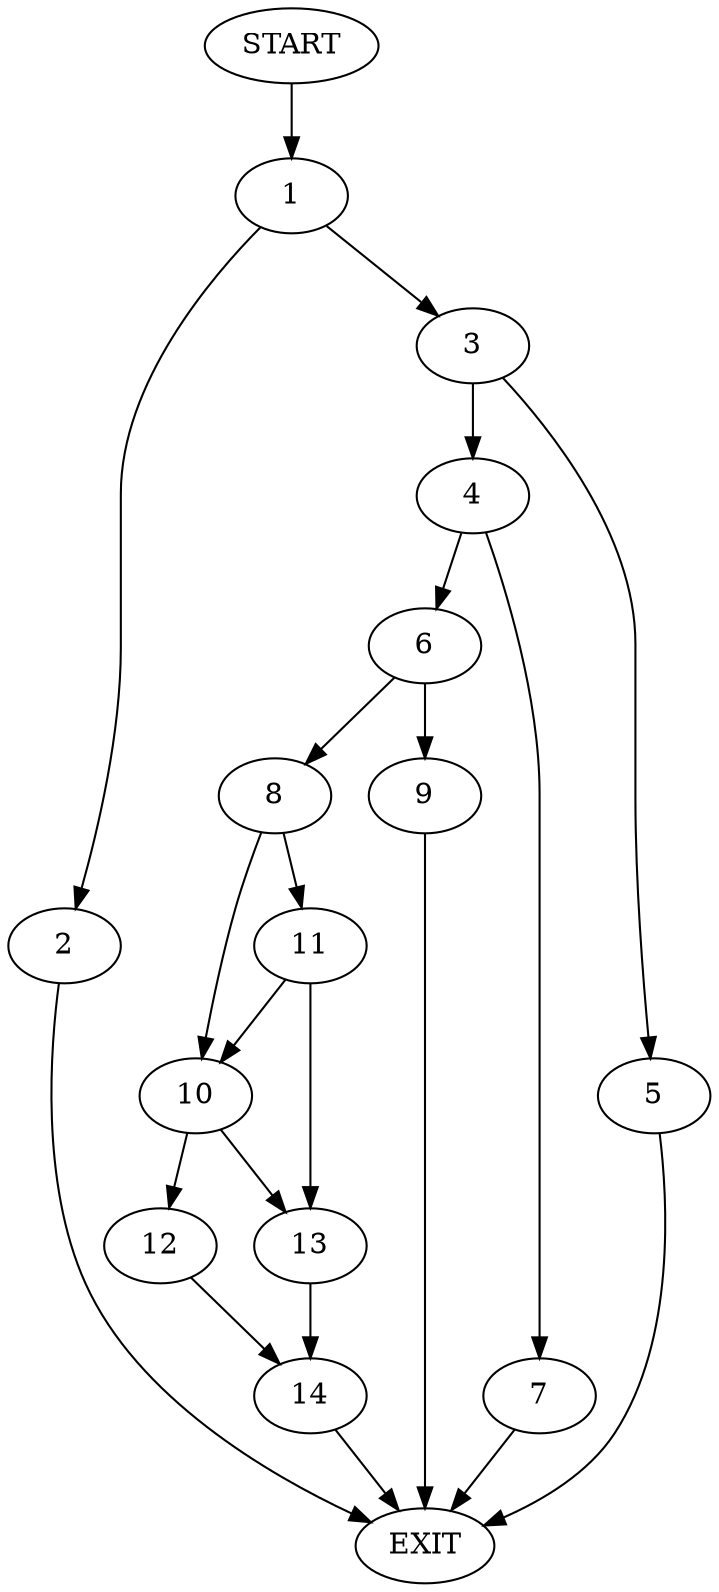 digraph {
0 [label="START"]
15 [label="EXIT"]
0 -> 1
1 -> 2
1 -> 3
2 -> 15
3 -> 4
3 -> 5
5 -> 15
4 -> 6
4 -> 7
6 -> 8
6 -> 9
7 -> 15
9 -> 15
8 -> 10
8 -> 11
10 -> 12
10 -> 13
11 -> 10
11 -> 13
13 -> 14
12 -> 14
14 -> 15
}
